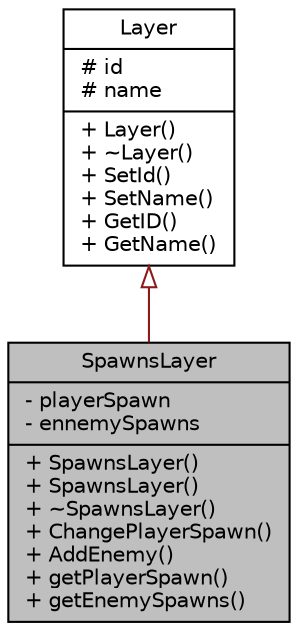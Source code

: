 digraph "SpawnsLayer"
{
 // LATEX_PDF_SIZE
  bgcolor="transparent";
  edge [fontname="Helvetica",fontsize="10",labelfontname="Helvetica",labelfontsize="10"];
  node [fontname="Helvetica",fontsize="10",shape=record];
  Node1 [label="{SpawnsLayer\n|- playerSpawn\l- ennemySpawns\l|+ SpawnsLayer()\l+ SpawnsLayer()\l+ ~SpawnsLayer()\l+ ChangePlayerSpawn()\l+ AddEnemy()\l+ getPlayerSpawn()\l+ getEnemySpawns()\l}",height=0.2,width=0.4,color="black", fillcolor="grey75", style="filled", fontcolor="black",tooltip="Classe représentant une couche de SpawnPoint Hérité de Layer Représente tous les SpawnPoint du jeu,..."];
  Node2 -> Node1 [dir="back",color="firebrick4",fontsize="10",style="solid",arrowtail="onormal",fontname="Helvetica"];
  Node2 [label="{Layer\n|# id\l# name\l|+ Layer()\l+ ~Layer()\l+ SetId()\l+ SetName()\l+ GetID()\l+ GetName()\l}",height=0.2,width=0.4,color="black",URL="$classLayer.html",tooltip="Classe représentant une couche. Doit être héritée. Hérité par CollisionLayer et SpawnsLayer."];
}

